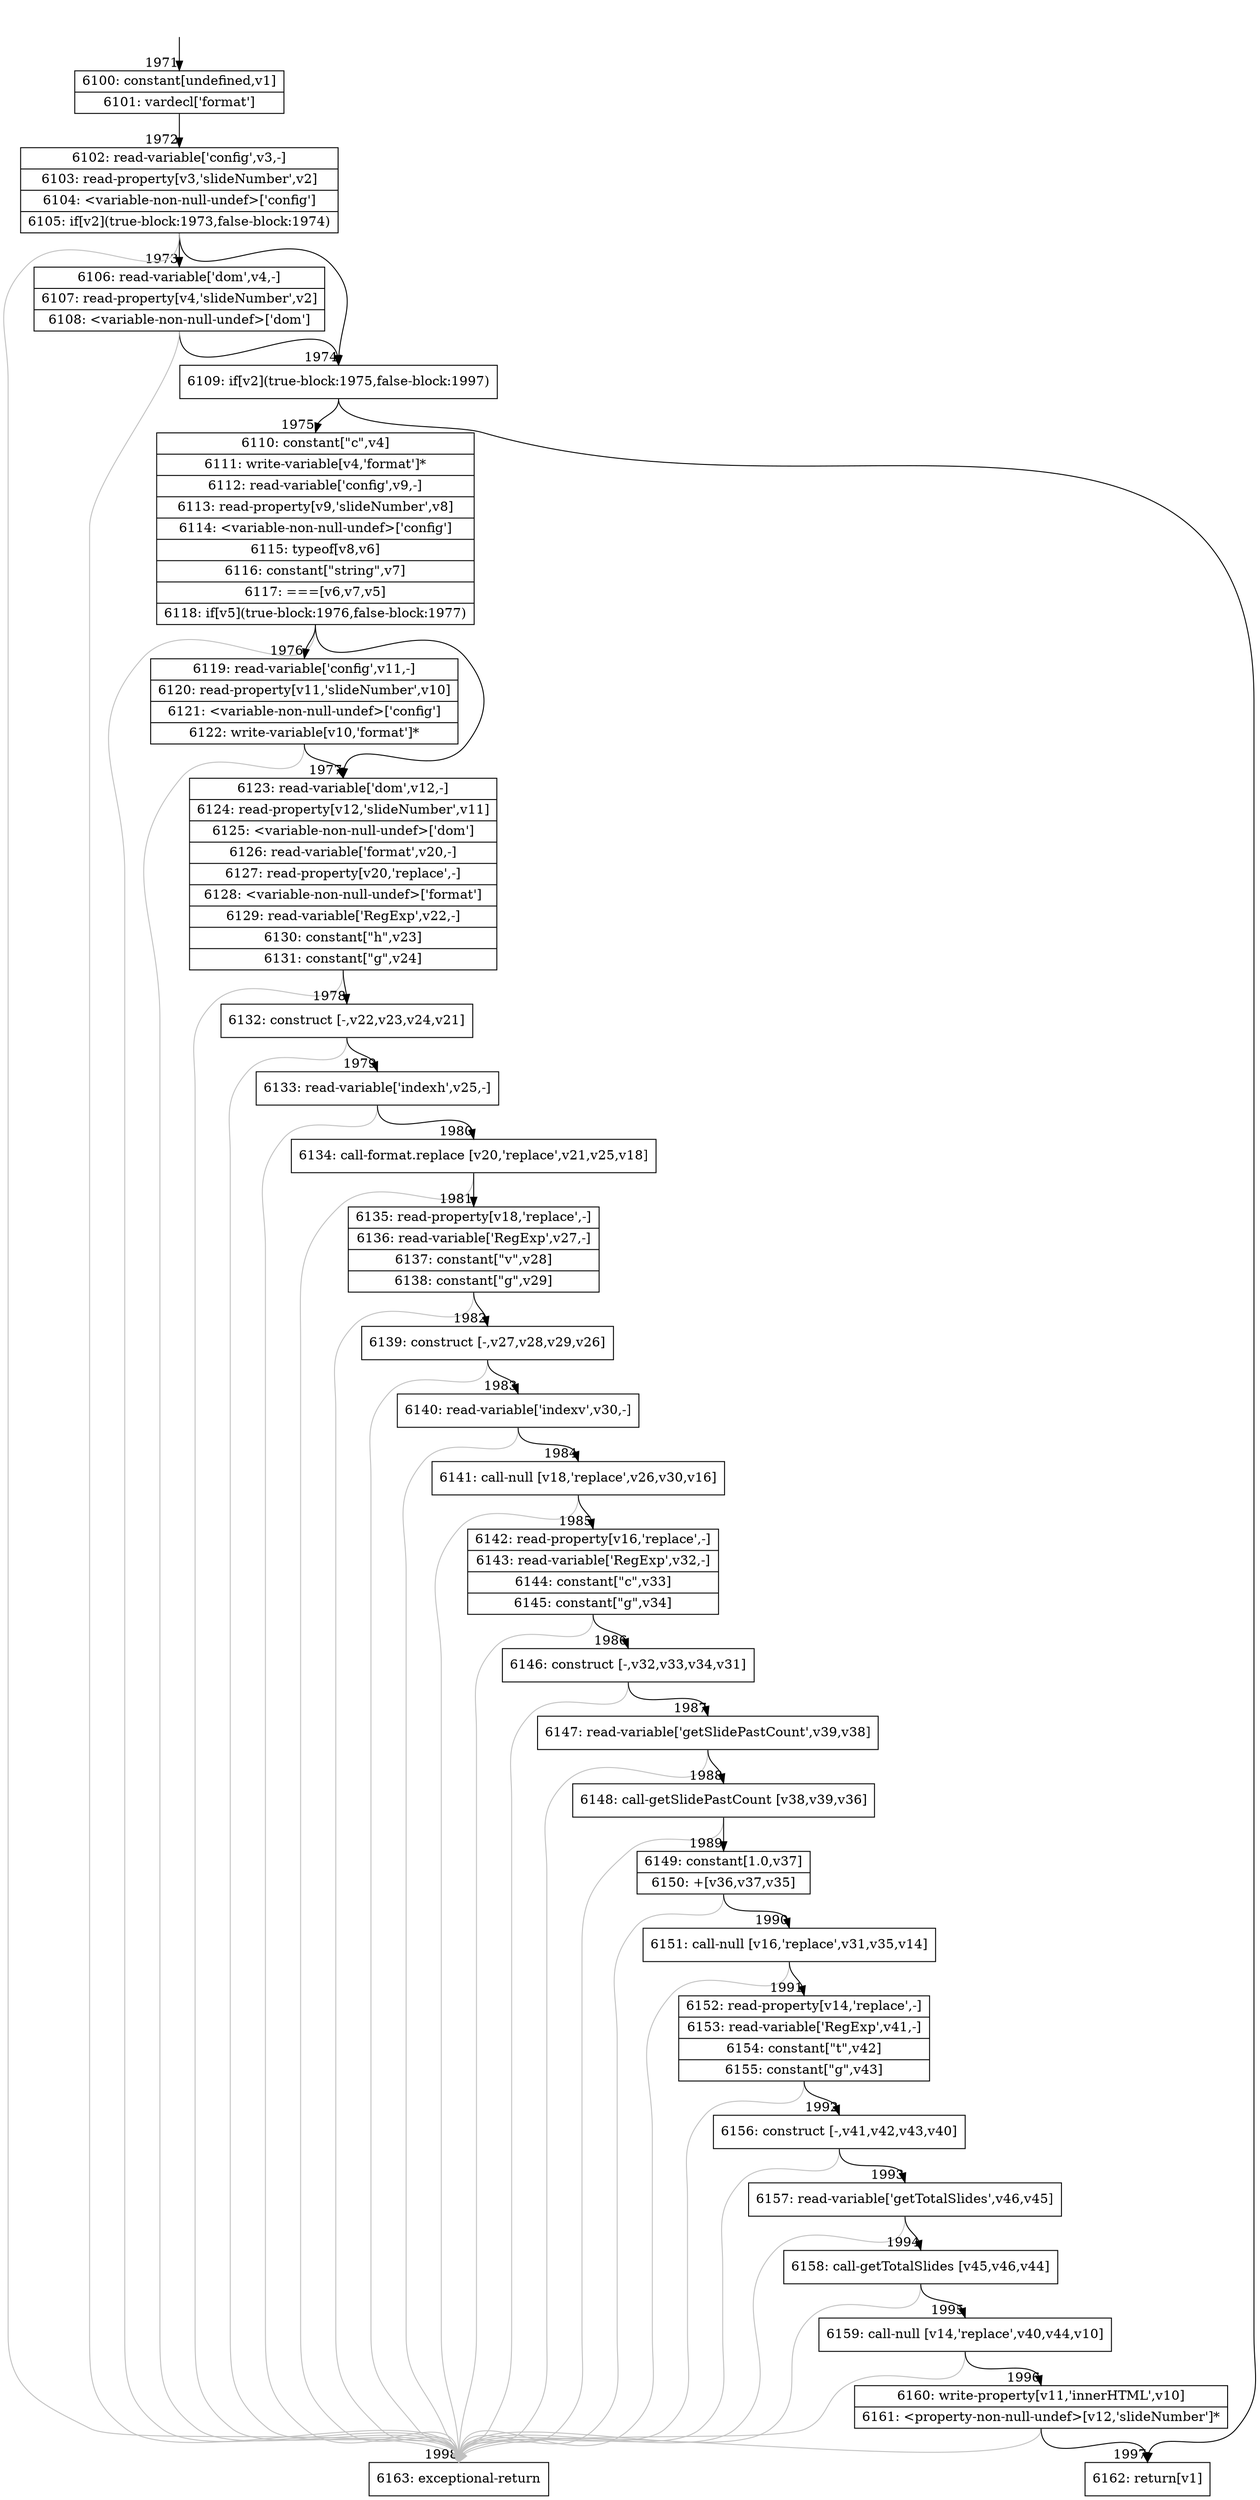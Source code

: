 digraph {
rankdir="TD"
BB_entry119[shape=none,label=""];
BB_entry119 -> BB1971 [tailport=s, headport=n, headlabel="    1971"]
BB1971 [shape=record label="{6100: constant[undefined,v1]|6101: vardecl['format']}" ] 
BB1971 -> BB1972 [tailport=s, headport=n, headlabel="      1972"]
BB1972 [shape=record label="{6102: read-variable['config',v3,-]|6103: read-property[v3,'slideNumber',v2]|6104: \<variable-non-null-undef\>['config']|6105: if[v2](true-block:1973,false-block:1974)}" ] 
BB1972 -> BB1974 [tailport=s, headport=n, headlabel="      1974"]
BB1972 -> BB1973 [tailport=s, headport=n, headlabel="      1973"]
BB1972 -> BB1998 [tailport=s, headport=n, color=gray, headlabel="      1998"]
BB1973 [shape=record label="{6106: read-variable['dom',v4,-]|6107: read-property[v4,'slideNumber',v2]|6108: \<variable-non-null-undef\>['dom']}" ] 
BB1973 -> BB1974 [tailport=s, headport=n]
BB1973 -> BB1998 [tailport=s, headport=n, color=gray]
BB1974 [shape=record label="{6109: if[v2](true-block:1975,false-block:1997)}" ] 
BB1974 -> BB1975 [tailport=s, headport=n, headlabel="      1975"]
BB1974 -> BB1997 [tailport=s, headport=n, headlabel="      1997"]
BB1975 [shape=record label="{6110: constant[\"c\",v4]|6111: write-variable[v4,'format']*|6112: read-variable['config',v9,-]|6113: read-property[v9,'slideNumber',v8]|6114: \<variable-non-null-undef\>['config']|6115: typeof[v8,v6]|6116: constant[\"string\",v7]|6117: ===[v6,v7,v5]|6118: if[v5](true-block:1976,false-block:1977)}" ] 
BB1975 -> BB1976 [tailport=s, headport=n, headlabel="      1976"]
BB1975 -> BB1977 [tailport=s, headport=n, headlabel="      1977"]
BB1975 -> BB1998 [tailport=s, headport=n, color=gray]
BB1976 [shape=record label="{6119: read-variable['config',v11,-]|6120: read-property[v11,'slideNumber',v10]|6121: \<variable-non-null-undef\>['config']|6122: write-variable[v10,'format']*}" ] 
BB1976 -> BB1977 [tailport=s, headport=n]
BB1976 -> BB1998 [tailport=s, headport=n, color=gray]
BB1977 [shape=record label="{6123: read-variable['dom',v12,-]|6124: read-property[v12,'slideNumber',v11]|6125: \<variable-non-null-undef\>['dom']|6126: read-variable['format',v20,-]|6127: read-property[v20,'replace',-]|6128: \<variable-non-null-undef\>['format']|6129: read-variable['RegExp',v22,-]|6130: constant[\"h\",v23]|6131: constant[\"g\",v24]}" ] 
BB1977 -> BB1978 [tailport=s, headport=n, headlabel="      1978"]
BB1977 -> BB1998 [tailport=s, headport=n, color=gray]
BB1978 [shape=record label="{6132: construct [-,v22,v23,v24,v21]}" ] 
BB1978 -> BB1979 [tailport=s, headport=n, headlabel="      1979"]
BB1978 -> BB1998 [tailport=s, headport=n, color=gray]
BB1979 [shape=record label="{6133: read-variable['indexh',v25,-]}" ] 
BB1979 -> BB1980 [tailport=s, headport=n, headlabel="      1980"]
BB1979 -> BB1998 [tailport=s, headport=n, color=gray]
BB1980 [shape=record label="{6134: call-format.replace [v20,'replace',v21,v25,v18]}" ] 
BB1980 -> BB1981 [tailport=s, headport=n, headlabel="      1981"]
BB1980 -> BB1998 [tailport=s, headport=n, color=gray]
BB1981 [shape=record label="{6135: read-property[v18,'replace',-]|6136: read-variable['RegExp',v27,-]|6137: constant[\"v\",v28]|6138: constant[\"g\",v29]}" ] 
BB1981 -> BB1982 [tailport=s, headport=n, headlabel="      1982"]
BB1981 -> BB1998 [tailport=s, headport=n, color=gray]
BB1982 [shape=record label="{6139: construct [-,v27,v28,v29,v26]}" ] 
BB1982 -> BB1983 [tailport=s, headport=n, headlabel="      1983"]
BB1982 -> BB1998 [tailport=s, headport=n, color=gray]
BB1983 [shape=record label="{6140: read-variable['indexv',v30,-]}" ] 
BB1983 -> BB1984 [tailport=s, headport=n, headlabel="      1984"]
BB1983 -> BB1998 [tailport=s, headport=n, color=gray]
BB1984 [shape=record label="{6141: call-null [v18,'replace',v26,v30,v16]}" ] 
BB1984 -> BB1985 [tailport=s, headport=n, headlabel="      1985"]
BB1984 -> BB1998 [tailport=s, headport=n, color=gray]
BB1985 [shape=record label="{6142: read-property[v16,'replace',-]|6143: read-variable['RegExp',v32,-]|6144: constant[\"c\",v33]|6145: constant[\"g\",v34]}" ] 
BB1985 -> BB1986 [tailport=s, headport=n, headlabel="      1986"]
BB1985 -> BB1998 [tailport=s, headport=n, color=gray]
BB1986 [shape=record label="{6146: construct [-,v32,v33,v34,v31]}" ] 
BB1986 -> BB1987 [tailport=s, headport=n, headlabel="      1987"]
BB1986 -> BB1998 [tailport=s, headport=n, color=gray]
BB1987 [shape=record label="{6147: read-variable['getSlidePastCount',v39,v38]}" ] 
BB1987 -> BB1988 [tailport=s, headport=n, headlabel="      1988"]
BB1987 -> BB1998 [tailport=s, headport=n, color=gray]
BB1988 [shape=record label="{6148: call-getSlidePastCount [v38,v39,v36]}" ] 
BB1988 -> BB1989 [tailport=s, headport=n, headlabel="      1989"]
BB1988 -> BB1998 [tailport=s, headport=n, color=gray]
BB1989 [shape=record label="{6149: constant[1.0,v37]|6150: +[v36,v37,v35]}" ] 
BB1989 -> BB1990 [tailport=s, headport=n, headlabel="      1990"]
BB1989 -> BB1998 [tailport=s, headport=n, color=gray]
BB1990 [shape=record label="{6151: call-null [v16,'replace',v31,v35,v14]}" ] 
BB1990 -> BB1991 [tailport=s, headport=n, headlabel="      1991"]
BB1990 -> BB1998 [tailport=s, headport=n, color=gray]
BB1991 [shape=record label="{6152: read-property[v14,'replace',-]|6153: read-variable['RegExp',v41,-]|6154: constant[\"t\",v42]|6155: constant[\"g\",v43]}" ] 
BB1991 -> BB1992 [tailport=s, headport=n, headlabel="      1992"]
BB1991 -> BB1998 [tailport=s, headport=n, color=gray]
BB1992 [shape=record label="{6156: construct [-,v41,v42,v43,v40]}" ] 
BB1992 -> BB1993 [tailport=s, headport=n, headlabel="      1993"]
BB1992 -> BB1998 [tailport=s, headport=n, color=gray]
BB1993 [shape=record label="{6157: read-variable['getTotalSlides',v46,v45]}" ] 
BB1993 -> BB1994 [tailport=s, headport=n, headlabel="      1994"]
BB1993 -> BB1998 [tailport=s, headport=n, color=gray]
BB1994 [shape=record label="{6158: call-getTotalSlides [v45,v46,v44]}" ] 
BB1994 -> BB1995 [tailport=s, headport=n, headlabel="      1995"]
BB1994 -> BB1998 [tailport=s, headport=n, color=gray]
BB1995 [shape=record label="{6159: call-null [v14,'replace',v40,v44,v10]}" ] 
BB1995 -> BB1996 [tailport=s, headport=n, headlabel="      1996"]
BB1995 -> BB1998 [tailport=s, headport=n, color=gray]
BB1996 [shape=record label="{6160: write-property[v11,'innerHTML',v10]|6161: \<property-non-null-undef\>[v12,'slideNumber']*}" ] 
BB1996 -> BB1997 [tailport=s, headport=n]
BB1996 -> BB1998 [tailport=s, headport=n, color=gray]
BB1997 [shape=record label="{6162: return[v1]}" ] 
BB1998 [shape=record label="{6163: exceptional-return}" ] 
//#$~ 2486
}
